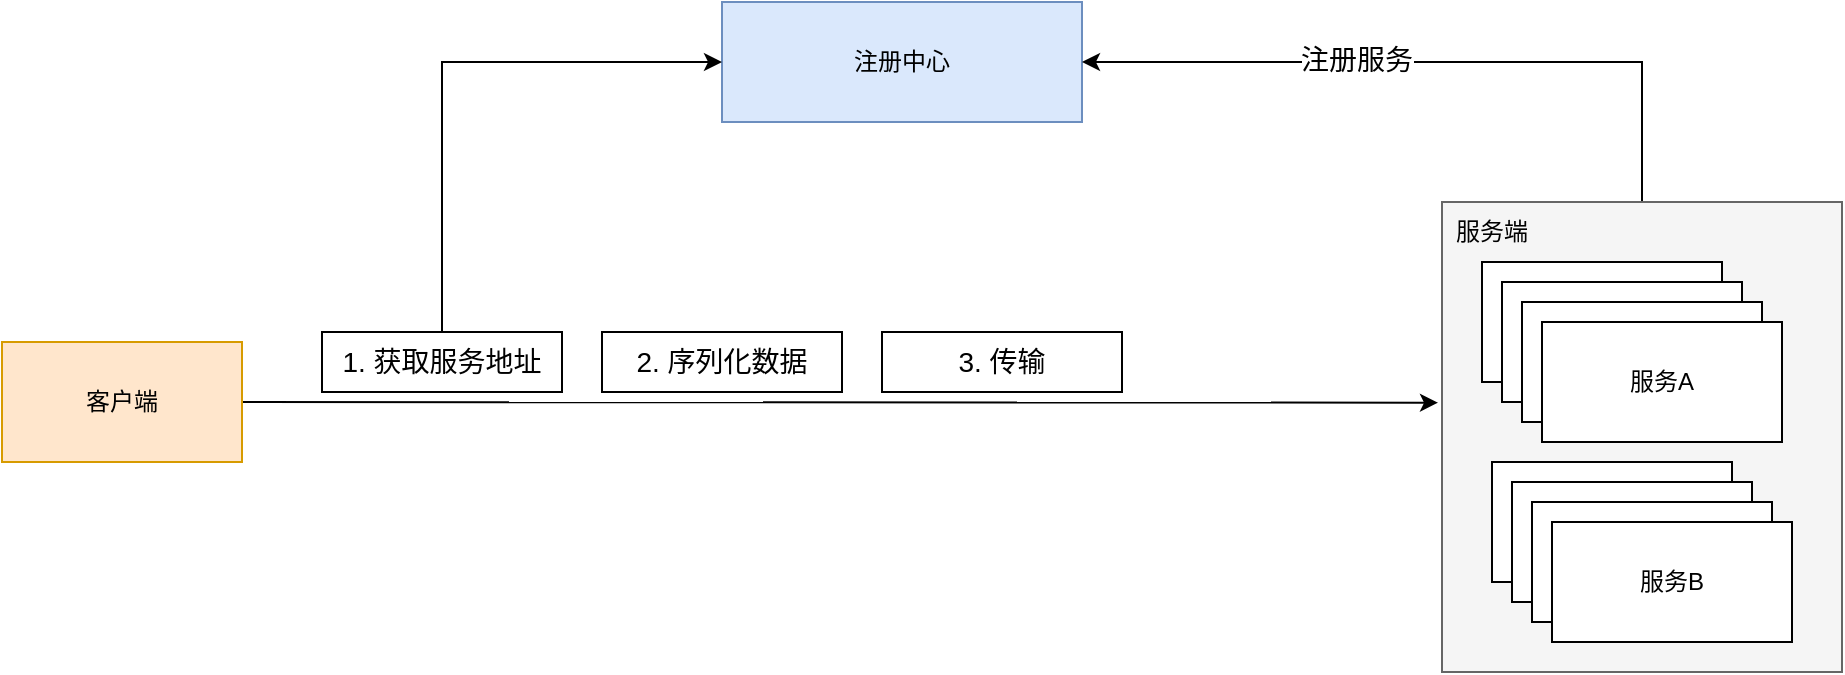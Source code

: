 <mxfile version="16.1.2" type="device"><diagram id="NG8b5z-d7ktBR_MKSaZX" name="第 1 页"><mxGraphModel dx="1235" dy="620" grid="1" gridSize="10" guides="1" tooltips="1" connect="1" arrows="1" fold="1" page="1" pageScale="1" pageWidth="1200" pageHeight="1600" math="0" shadow="0"><root><mxCell id="0"/><mxCell id="1" parent="0"/><mxCell id="Bd-ZqB9Gmsr_8QWQ3MnX-15" value="注册中心" style="rounded=0;whiteSpace=wrap;html=1;fillColor=#dae8fc;strokeColor=#6c8ebf;" vertex="1" parent="1"><mxGeometry x="380" y="40" width="180" height="60" as="geometry"/></mxCell><mxCell id="Bd-ZqB9Gmsr_8QWQ3MnX-32" style="edgeStyle=none;rounded=0;orthogonalLoop=1;jettySize=auto;html=1;entryX=-0.01;entryY=0.427;entryDx=0;entryDy=0;entryPerimeter=0;fontSize=14;" edge="1" parent="1" source="Bd-ZqB9Gmsr_8QWQ3MnX-16" target="Bd-ZqB9Gmsr_8QWQ3MnX-17"><mxGeometry relative="1" as="geometry"/></mxCell><mxCell id="Bd-ZqB9Gmsr_8QWQ3MnX-16" value="客户端" style="rounded=0;whiteSpace=wrap;html=1;fillColor=#ffe6cc;strokeColor=#d79b00;" vertex="1" parent="1"><mxGeometry x="20" y="210" width="120" height="60" as="geometry"/></mxCell><mxCell id="Bd-ZqB9Gmsr_8QWQ3MnX-27" style="rounded=0;orthogonalLoop=1;jettySize=auto;html=1;entryX=1;entryY=0.5;entryDx=0;entryDy=0;" edge="1" parent="1" source="Bd-ZqB9Gmsr_8QWQ3MnX-17" target="Bd-ZqB9Gmsr_8QWQ3MnX-15"><mxGeometry relative="1" as="geometry"><Array as="points"><mxPoint x="840" y="70"/></Array></mxGeometry></mxCell><mxCell id="Bd-ZqB9Gmsr_8QWQ3MnX-28" value="注册服务" style="edgeLabel;html=1;align=center;verticalAlign=middle;resizable=0;points=[];fontSize=14;" vertex="1" connectable="0" parent="Bd-ZqB9Gmsr_8QWQ3MnX-27"><mxGeometry x="0.219" y="-1" relative="1" as="geometry"><mxPoint as="offset"/></mxGeometry></mxCell><mxCell id="Bd-ZqB9Gmsr_8QWQ3MnX-17" value="" style="rounded=0;whiteSpace=wrap;html=1;fillColor=#f5f5f5;fontColor=#333333;strokeColor=#666666;" vertex="1" parent="1"><mxGeometry x="740" y="140" width="200" height="235" as="geometry"/></mxCell><mxCell id="Bd-ZqB9Gmsr_8QWQ3MnX-18" value="服务A" style="rounded=0;whiteSpace=wrap;html=1;" vertex="1" parent="1"><mxGeometry x="760" y="170" width="120" height="60" as="geometry"/></mxCell><mxCell id="Bd-ZqB9Gmsr_8QWQ3MnX-19" value="服务A" style="rounded=0;whiteSpace=wrap;html=1;" vertex="1" parent="1"><mxGeometry x="770" y="180" width="120" height="60" as="geometry"/></mxCell><mxCell id="Bd-ZqB9Gmsr_8QWQ3MnX-20" value="服务A" style="rounded=0;whiteSpace=wrap;html=1;" vertex="1" parent="1"><mxGeometry x="780" y="190" width="120" height="60" as="geometry"/></mxCell><mxCell id="Bd-ZqB9Gmsr_8QWQ3MnX-21" value="服务A" style="rounded=0;whiteSpace=wrap;html=1;" vertex="1" parent="1"><mxGeometry x="790" y="200" width="120" height="60" as="geometry"/></mxCell><mxCell id="Bd-ZqB9Gmsr_8QWQ3MnX-22" value="服务A" style="rounded=0;whiteSpace=wrap;html=1;" vertex="1" parent="1"><mxGeometry x="765" y="270" width="120" height="60" as="geometry"/></mxCell><mxCell id="Bd-ZqB9Gmsr_8QWQ3MnX-23" value="服务A" style="rounded=0;whiteSpace=wrap;html=1;" vertex="1" parent="1"><mxGeometry x="775" y="280" width="120" height="60" as="geometry"/></mxCell><mxCell id="Bd-ZqB9Gmsr_8QWQ3MnX-24" value="服务A" style="rounded=0;whiteSpace=wrap;html=1;" vertex="1" parent="1"><mxGeometry x="785" y="290" width="120" height="60" as="geometry"/></mxCell><mxCell id="Bd-ZqB9Gmsr_8QWQ3MnX-25" value="服务B" style="rounded=0;whiteSpace=wrap;html=1;" vertex="1" parent="1"><mxGeometry x="795" y="300" width="120" height="60" as="geometry"/></mxCell><mxCell id="Bd-ZqB9Gmsr_8QWQ3MnX-26" value="服务端" style="text;html=1;strokeColor=none;fillColor=none;align=center;verticalAlign=middle;whiteSpace=wrap;rounded=0;" vertex="1" parent="1"><mxGeometry x="735" y="140" width="60" height="30" as="geometry"/></mxCell><mxCell id="Bd-ZqB9Gmsr_8QWQ3MnX-35" style="edgeStyle=none;rounded=0;orthogonalLoop=1;jettySize=auto;html=1;entryX=0;entryY=0.5;entryDx=0;entryDy=0;fontSize=14;" edge="1" parent="1" source="Bd-ZqB9Gmsr_8QWQ3MnX-34" target="Bd-ZqB9Gmsr_8QWQ3MnX-15"><mxGeometry relative="1" as="geometry"><Array as="points"><mxPoint x="240" y="70"/></Array></mxGeometry></mxCell><mxCell id="Bd-ZqB9Gmsr_8QWQ3MnX-34" value="1. 获取服务地址" style="rounded=0;whiteSpace=wrap;html=1;fontSize=14;" vertex="1" parent="1"><mxGeometry x="180" y="205" width="120" height="30" as="geometry"/></mxCell><mxCell id="Bd-ZqB9Gmsr_8QWQ3MnX-36" value="2. 序列化数据" style="rounded=0;whiteSpace=wrap;html=1;fontSize=14;" vertex="1" parent="1"><mxGeometry x="320" y="205" width="120" height="30" as="geometry"/></mxCell><mxCell id="Bd-ZqB9Gmsr_8QWQ3MnX-37" value="3. 传输" style="rounded=0;whiteSpace=wrap;html=1;fontSize=14;" vertex="1" parent="1"><mxGeometry x="460" y="205" width="120" height="30" as="geometry"/></mxCell></root></mxGraphModel></diagram></mxfile>